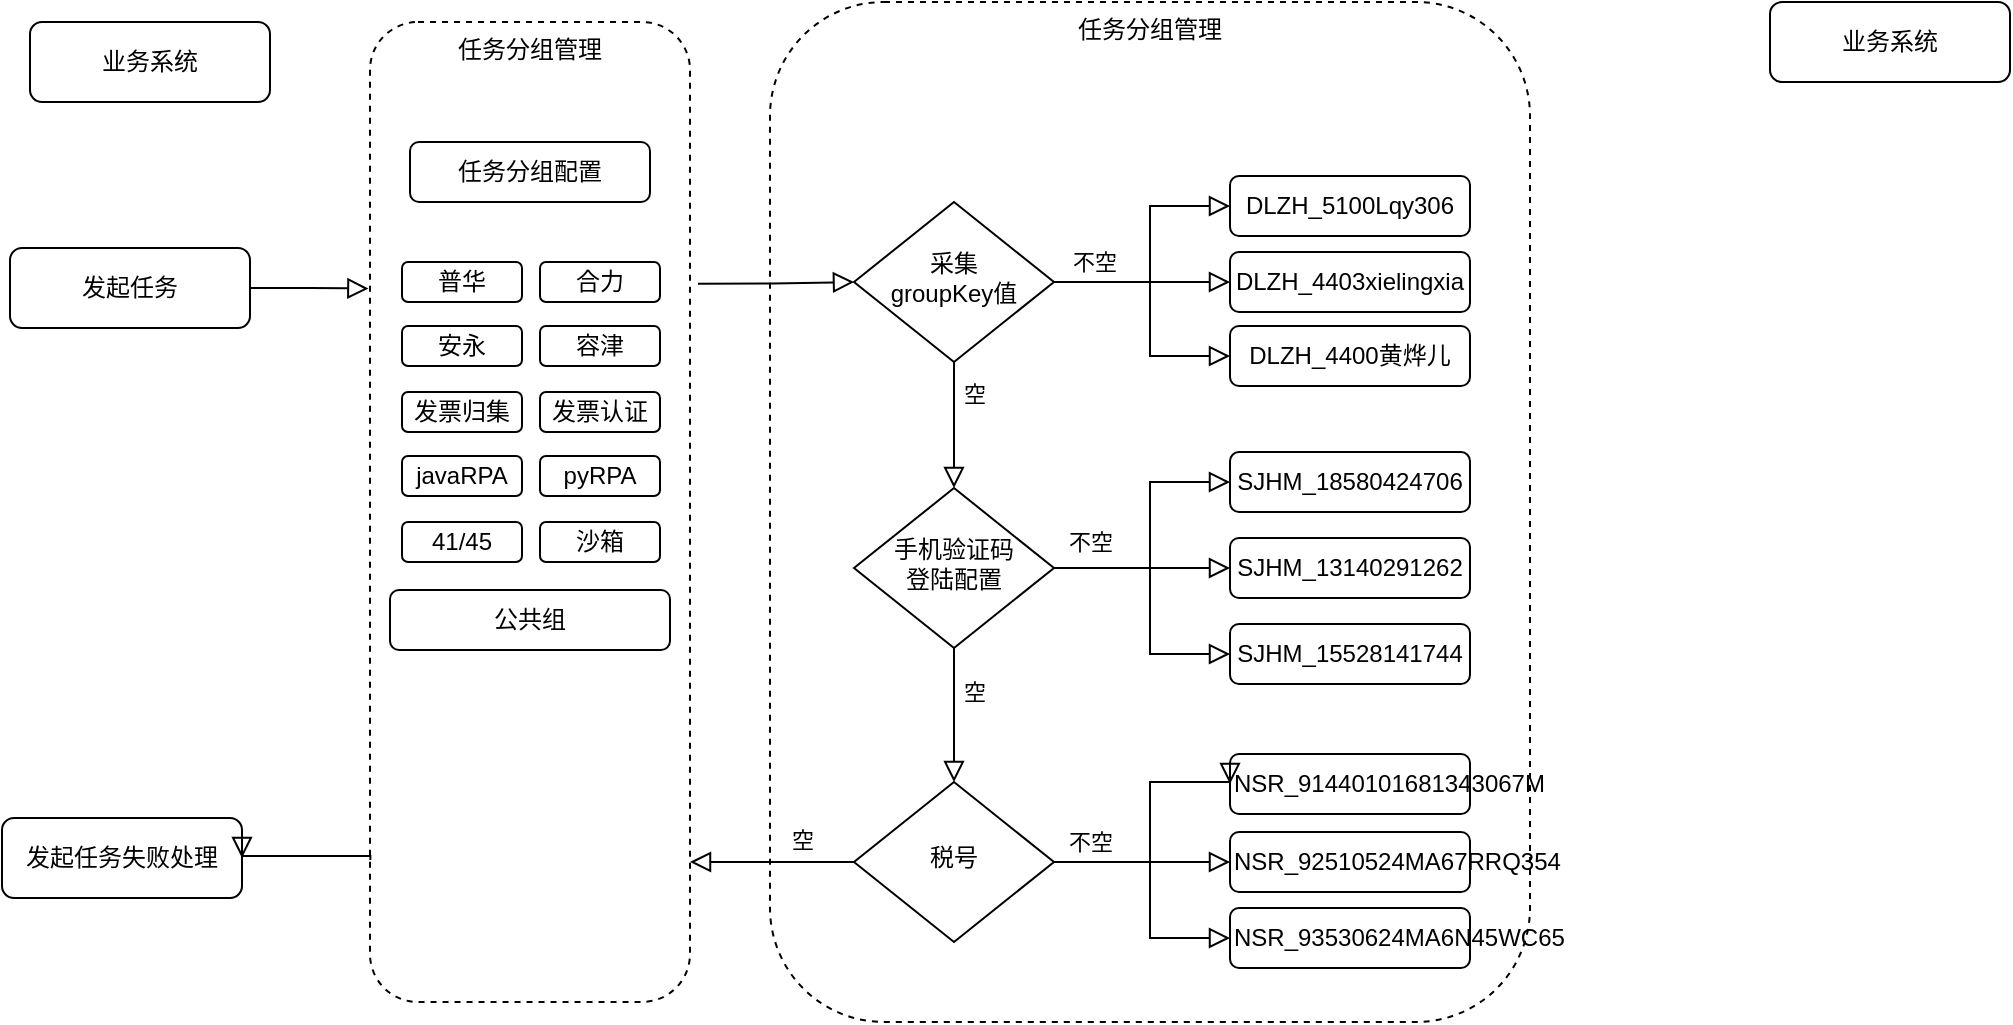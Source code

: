 <mxfile version="21.6.8" type="github">
  <diagram id="C5RBs43oDa-KdzZeNtuy" name="Page-1">
    <mxGraphModel dx="1500" dy="820" grid="1" gridSize="10" guides="1" tooltips="1" connect="1" arrows="1" fold="1" page="1" pageScale="1" pageWidth="827" pageHeight="1169" math="0" shadow="0">
      <root>
        <mxCell id="WIyWlLk6GJQsqaUBKTNV-0" />
        <mxCell id="WIyWlLk6GJQsqaUBKTNV-1" parent="WIyWlLk6GJQsqaUBKTNV-0" />
        <mxCell id="QMsv-DiaqINXNzL8N9ag-30" value="任务分组管理" style="rounded=1;whiteSpace=wrap;html=1;fontSize=12;glass=0;strokeWidth=1;shadow=0;dashed=1;verticalAlign=top;" vertex="1" parent="WIyWlLk6GJQsqaUBKTNV-1">
          <mxGeometry x="410" y="70" width="380" height="510" as="geometry" />
        </mxCell>
        <mxCell id="QMsv-DiaqINXNzL8N9ag-4" value="任务分组管理" style="rounded=1;whiteSpace=wrap;html=1;fontSize=12;glass=0;strokeWidth=1;shadow=0;dashed=1;verticalAlign=top;" vertex="1" parent="WIyWlLk6GJQsqaUBKTNV-1">
          <mxGeometry x="210" y="80" width="160" height="490" as="geometry" />
        </mxCell>
        <mxCell id="WIyWlLk6GJQsqaUBKTNV-2" value="" style="rounded=0;html=1;jettySize=auto;orthogonalLoop=1;fontSize=11;endArrow=block;endFill=0;endSize=8;strokeWidth=1;shadow=0;labelBackgroundColor=none;edgeStyle=orthogonalEdgeStyle;entryX=-0.005;entryY=0.272;entryDx=0;entryDy=0;entryPerimeter=0;exitX=1;exitY=0.5;exitDx=0;exitDy=0;" parent="WIyWlLk6GJQsqaUBKTNV-1" source="WIyWlLk6GJQsqaUBKTNV-3" target="QMsv-DiaqINXNzL8N9ag-4" edge="1">
          <mxGeometry relative="1" as="geometry">
            <mxPoint x="142" y="210" as="sourcePoint" />
            <mxPoint x="180" y="160" as="targetPoint" />
          </mxGeometry>
        </mxCell>
        <mxCell id="WIyWlLk6GJQsqaUBKTNV-3" value="发起任务" style="rounded=1;whiteSpace=wrap;html=1;fontSize=12;glass=0;strokeWidth=1;shadow=0;" parent="WIyWlLk6GJQsqaUBKTNV-1" vertex="1">
          <mxGeometry x="30" y="193" width="120" height="40" as="geometry" />
        </mxCell>
        <mxCell id="WIyWlLk6GJQsqaUBKTNV-4" value="空" style="rounded=0;html=1;jettySize=auto;orthogonalLoop=1;fontSize=11;endArrow=block;endFill=0;endSize=8;strokeWidth=1;shadow=0;labelBackgroundColor=none;edgeStyle=orthogonalEdgeStyle;" parent="WIyWlLk6GJQsqaUBKTNV-1" source="WIyWlLk6GJQsqaUBKTNV-6" target="WIyWlLk6GJQsqaUBKTNV-10" edge="1">
          <mxGeometry x="-0.5" y="10" relative="1" as="geometry">
            <mxPoint as="offset" />
          </mxGeometry>
        </mxCell>
        <mxCell id="WIyWlLk6GJQsqaUBKTNV-5" value="" style="edgeStyle=orthogonalEdgeStyle;rounded=0;html=1;jettySize=auto;orthogonalLoop=1;fontSize=11;endArrow=block;endFill=0;endSize=8;strokeWidth=1;shadow=0;labelBackgroundColor=none;entryX=0;entryY=0.5;entryDx=0;entryDy=0;exitX=1;exitY=0.5;exitDx=0;exitDy=0;" parent="WIyWlLk6GJQsqaUBKTNV-1" source="WIyWlLk6GJQsqaUBKTNV-6" target="QMsv-DiaqINXNzL8N9ag-31" edge="1">
          <mxGeometry x="0.362" y="-16" relative="1" as="geometry">
            <mxPoint x="-16" y="-16" as="offset" />
            <Array as="points">
              <mxPoint x="600" y="210" />
              <mxPoint x="600" y="172" />
            </Array>
          </mxGeometry>
        </mxCell>
        <mxCell id="WIyWlLk6GJQsqaUBKTNV-6" value="采集&lt;br&gt;groupKey值" style="rhombus;whiteSpace=wrap;html=1;shadow=0;fontFamily=Helvetica;fontSize=12;align=center;strokeWidth=1;spacing=6;spacingTop=-4;" parent="WIyWlLk6GJQsqaUBKTNV-1" vertex="1">
          <mxGeometry x="452" y="170" width="100" height="80" as="geometry" />
        </mxCell>
        <mxCell id="WIyWlLk6GJQsqaUBKTNV-7" value="DLZH_4403xielingxia" style="rounded=1;whiteSpace=wrap;html=1;fontSize=12;glass=0;strokeWidth=1;shadow=0;" parent="WIyWlLk6GJQsqaUBKTNV-1" vertex="1">
          <mxGeometry x="640" y="195" width="120" height="30" as="geometry" />
        </mxCell>
        <mxCell id="WIyWlLk6GJQsqaUBKTNV-8" value="空" style="rounded=0;html=1;jettySize=auto;orthogonalLoop=1;fontSize=11;endArrow=block;endFill=0;endSize=8;strokeWidth=1;shadow=0;labelBackgroundColor=none;edgeStyle=orthogonalEdgeStyle;entryX=0.5;entryY=0;entryDx=0;entryDy=0;" parent="WIyWlLk6GJQsqaUBKTNV-1" source="WIyWlLk6GJQsqaUBKTNV-10" target="QMsv-DiaqINXNzL8N9ag-1" edge="1">
          <mxGeometry x="-0.36" y="10" relative="1" as="geometry">
            <mxPoint as="offset" />
          </mxGeometry>
        </mxCell>
        <mxCell id="WIyWlLk6GJQsqaUBKTNV-9" value="不空" style="edgeStyle=orthogonalEdgeStyle;rounded=0;html=1;jettySize=auto;orthogonalLoop=1;fontSize=11;endArrow=block;endFill=0;endSize=8;strokeWidth=1;shadow=0;labelBackgroundColor=none;" parent="WIyWlLk6GJQsqaUBKTNV-1" source="WIyWlLk6GJQsqaUBKTNV-10" target="WIyWlLk6GJQsqaUBKTNV-12" edge="1">
          <mxGeometry x="-0.591" y="13" relative="1" as="geometry">
            <mxPoint as="offset" />
          </mxGeometry>
        </mxCell>
        <mxCell id="WIyWlLk6GJQsqaUBKTNV-10" value="手机验证码&lt;br&gt;登陆配置" style="rhombus;whiteSpace=wrap;html=1;shadow=0;fontFamily=Helvetica;fontSize=12;align=center;strokeWidth=1;spacing=6;spacingTop=-4;" parent="WIyWlLk6GJQsqaUBKTNV-1" vertex="1">
          <mxGeometry x="452" y="313" width="100" height="80" as="geometry" />
        </mxCell>
        <mxCell id="WIyWlLk6GJQsqaUBKTNV-11" value="发起任务失败处理" style="rounded=1;whiteSpace=wrap;html=1;fontSize=12;glass=0;strokeWidth=1;shadow=0;" parent="WIyWlLk6GJQsqaUBKTNV-1" vertex="1">
          <mxGeometry x="26" y="478" width="120" height="40" as="geometry" />
        </mxCell>
        <mxCell id="WIyWlLk6GJQsqaUBKTNV-12" value="SJHM_13140291262" style="rounded=1;whiteSpace=wrap;html=1;fontSize=12;glass=0;strokeWidth=1;shadow=0;" parent="WIyWlLk6GJQsqaUBKTNV-1" vertex="1">
          <mxGeometry x="640" y="338" width="120" height="30" as="geometry" />
        </mxCell>
        <mxCell id="QMsv-DiaqINXNzL8N9ag-0" value="不空" style="edgeStyle=orthogonalEdgeStyle;rounded=0;html=1;jettySize=auto;orthogonalLoop=1;fontSize=11;endArrow=block;endFill=0;endSize=8;strokeWidth=1;shadow=0;labelBackgroundColor=none;exitX=1;exitY=0.5;exitDx=0;exitDy=0;" edge="1" parent="WIyWlLk6GJQsqaUBKTNV-1" source="QMsv-DiaqINXNzL8N9ag-1" target="QMsv-DiaqINXNzL8N9ag-2">
          <mxGeometry x="-0.591" y="10" relative="1" as="geometry">
            <mxPoint as="offset" />
            <mxPoint x="552" y="518" as="sourcePoint" />
          </mxGeometry>
        </mxCell>
        <mxCell id="QMsv-DiaqINXNzL8N9ag-1" value="税号" style="rhombus;whiteSpace=wrap;html=1;shadow=0;fontFamily=Helvetica;fontSize=12;align=center;strokeWidth=1;spacing=6;spacingTop=-4;" vertex="1" parent="WIyWlLk6GJQsqaUBKTNV-1">
          <mxGeometry x="452" y="460" width="100" height="80" as="geometry" />
        </mxCell>
        <mxCell id="QMsv-DiaqINXNzL8N9ag-2" value="NSR_92510524MA67RRQ354" style="rounded=1;whiteSpace=wrap;html=1;fontSize=12;glass=0;strokeWidth=1;shadow=0;align=left;" vertex="1" parent="WIyWlLk6GJQsqaUBKTNV-1">
          <mxGeometry x="640" y="485" width="120" height="30" as="geometry" />
        </mxCell>
        <mxCell id="QMsv-DiaqINXNzL8N9ag-3" value="空" style="rounded=0;html=1;jettySize=auto;orthogonalLoop=1;fontSize=11;endArrow=block;endFill=0;endSize=8;strokeWidth=1;shadow=0;labelBackgroundColor=none;edgeStyle=orthogonalEdgeStyle;exitX=0;exitY=0.5;exitDx=0;exitDy=0;" edge="1" parent="WIyWlLk6GJQsqaUBKTNV-1" source="QMsv-DiaqINXNzL8N9ag-1">
          <mxGeometry x="-0.355" y="-11" relative="1" as="geometry">
            <mxPoint as="offset" />
            <mxPoint x="294" y="558" as="sourcePoint" />
            <mxPoint x="370" y="500" as="targetPoint" />
          </mxGeometry>
        </mxCell>
        <mxCell id="QMsv-DiaqINXNzL8N9ag-5" value="任务分组配置" style="rounded=1;whiteSpace=wrap;html=1;fontSize=12;glass=0;strokeWidth=1;shadow=0;" vertex="1" parent="WIyWlLk6GJQsqaUBKTNV-1">
          <mxGeometry x="230" y="140" width="120" height="30" as="geometry" />
        </mxCell>
        <mxCell id="QMsv-DiaqINXNzL8N9ag-8" value="业务系统" style="rounded=1;whiteSpace=wrap;html=1;fontSize=12;glass=0;strokeWidth=1;shadow=0;" vertex="1" parent="WIyWlLk6GJQsqaUBKTNV-1">
          <mxGeometry x="40" y="80" width="120" height="40" as="geometry" />
        </mxCell>
        <mxCell id="QMsv-DiaqINXNzL8N9ag-9" value="业务系统" style="rounded=1;whiteSpace=wrap;html=1;fontSize=12;glass=0;strokeWidth=1;shadow=0;" vertex="1" parent="WIyWlLk6GJQsqaUBKTNV-1">
          <mxGeometry x="910" y="70" width="120" height="40" as="geometry" />
        </mxCell>
        <mxCell id="QMsv-DiaqINXNzL8N9ag-10" value="" style="rounded=0;html=1;jettySize=auto;orthogonalLoop=1;fontSize=11;endArrow=block;endFill=0;endSize=8;strokeWidth=1;shadow=0;labelBackgroundColor=none;edgeStyle=orthogonalEdgeStyle;entryX=0;entryY=0.5;entryDx=0;entryDy=0;exitX=1.025;exitY=0.267;exitDx=0;exitDy=0;exitPerimeter=0;" edge="1" parent="WIyWlLk6GJQsqaUBKTNV-1" source="QMsv-DiaqINXNzL8N9ag-4" target="WIyWlLk6GJQsqaUBKTNV-6">
          <mxGeometry relative="1" as="geometry">
            <mxPoint x="430" y="220" as="sourcePoint" />
            <mxPoint x="219.5" y="220" as="targetPoint" />
          </mxGeometry>
        </mxCell>
        <mxCell id="QMsv-DiaqINXNzL8N9ag-11" value="公共组" style="rounded=1;whiteSpace=wrap;html=1;fontSize=12;glass=0;strokeWidth=1;shadow=0;" vertex="1" parent="WIyWlLk6GJQsqaUBKTNV-1">
          <mxGeometry x="220" y="364" width="140" height="30" as="geometry" />
        </mxCell>
        <mxCell id="QMsv-DiaqINXNzL8N9ag-12" value="普华" style="rounded=1;whiteSpace=wrap;html=1;fontSize=12;glass=0;strokeWidth=1;shadow=0;aspect=fixed;" vertex="1" parent="WIyWlLk6GJQsqaUBKTNV-1">
          <mxGeometry x="226" y="199.99" width="60" height="20.02" as="geometry" />
        </mxCell>
        <mxCell id="QMsv-DiaqINXNzL8N9ag-15" value="安永" style="rounded=1;whiteSpace=wrap;html=1;fontSize=12;glass=0;strokeWidth=1;shadow=0;aspect=fixed;" vertex="1" parent="WIyWlLk6GJQsqaUBKTNV-1">
          <mxGeometry x="226" y="232" width="60" height="20.02" as="geometry" />
        </mxCell>
        <mxCell id="QMsv-DiaqINXNzL8N9ag-16" value="合力" style="rounded=1;whiteSpace=wrap;html=1;fontSize=12;glass=0;strokeWidth=1;shadow=0;aspect=fixed;" vertex="1" parent="WIyWlLk6GJQsqaUBKTNV-1">
          <mxGeometry x="295" y="199.99" width="60" height="20.02" as="geometry" />
        </mxCell>
        <mxCell id="QMsv-DiaqINXNzL8N9ag-17" value="容津" style="rounded=1;whiteSpace=wrap;html=1;fontSize=12;glass=0;strokeWidth=1;shadow=0;aspect=fixed;" vertex="1" parent="WIyWlLk6GJQsqaUBKTNV-1">
          <mxGeometry x="295" y="232" width="60" height="20.02" as="geometry" />
        </mxCell>
        <mxCell id="QMsv-DiaqINXNzL8N9ag-18" value="javaRPA" style="rounded=1;whiteSpace=wrap;html=1;fontSize=12;glass=0;strokeWidth=1;shadow=0;aspect=fixed;" vertex="1" parent="WIyWlLk6GJQsqaUBKTNV-1">
          <mxGeometry x="226" y="297" width="60" height="20.02" as="geometry" />
        </mxCell>
        <mxCell id="QMsv-DiaqINXNzL8N9ag-19" value="pyRPA" style="rounded=1;whiteSpace=wrap;html=1;fontSize=12;glass=0;strokeWidth=1;shadow=0;aspect=fixed;" vertex="1" parent="WIyWlLk6GJQsqaUBKTNV-1">
          <mxGeometry x="295" y="297" width="60" height="20.02" as="geometry" />
        </mxCell>
        <mxCell id="QMsv-DiaqINXNzL8N9ag-20" value="发票归集" style="rounded=1;whiteSpace=wrap;html=1;fontSize=12;glass=0;strokeWidth=1;shadow=0;aspect=fixed;" vertex="1" parent="WIyWlLk6GJQsqaUBKTNV-1">
          <mxGeometry x="226" y="265" width="60" height="20.02" as="geometry" />
        </mxCell>
        <mxCell id="QMsv-DiaqINXNzL8N9ag-21" value="41/45" style="rounded=1;whiteSpace=wrap;html=1;fontSize=12;glass=0;strokeWidth=1;shadow=0;aspect=fixed;" vertex="1" parent="WIyWlLk6GJQsqaUBKTNV-1">
          <mxGeometry x="226" y="330.0" width="60" height="20.02" as="geometry" />
        </mxCell>
        <mxCell id="QMsv-DiaqINXNzL8N9ag-22" value="沙箱" style="rounded=1;whiteSpace=wrap;html=1;fontSize=12;glass=0;strokeWidth=1;shadow=0;aspect=fixed;" vertex="1" parent="WIyWlLk6GJQsqaUBKTNV-1">
          <mxGeometry x="295" y="330.0" width="60" height="20.02" as="geometry" />
        </mxCell>
        <mxCell id="QMsv-DiaqINXNzL8N9ag-24" value="发票认证" style="rounded=1;whiteSpace=wrap;html=1;fontSize=12;glass=0;strokeWidth=1;shadow=0;aspect=fixed;" vertex="1" parent="WIyWlLk6GJQsqaUBKTNV-1">
          <mxGeometry x="295" y="265" width="60" height="20.02" as="geometry" />
        </mxCell>
        <mxCell id="QMsv-DiaqINXNzL8N9ag-29" value="" style="rounded=0;html=1;jettySize=auto;orthogonalLoop=1;fontSize=11;endArrow=block;endFill=0;endSize=8;strokeWidth=1;shadow=0;labelBackgroundColor=none;edgeStyle=orthogonalEdgeStyle;entryX=1;entryY=0.5;entryDx=0;entryDy=0;exitX=0.001;exitY=0.855;exitDx=0;exitDy=0;exitPerimeter=0;" edge="1" parent="WIyWlLk6GJQsqaUBKTNV-1" source="QMsv-DiaqINXNzL8N9ag-4" target="WIyWlLk6GJQsqaUBKTNV-11">
          <mxGeometry x="-0.355" y="-11" relative="1" as="geometry">
            <mxPoint as="offset" />
            <mxPoint x="209.36" y="531.52" as="sourcePoint" />
            <mxPoint x="100" y="533" as="targetPoint" />
            <Array as="points">
              <mxPoint x="210" y="497" />
            </Array>
          </mxGeometry>
        </mxCell>
        <mxCell id="QMsv-DiaqINXNzL8N9ag-31" value="DLZH_5100Lqy306" style="rounded=1;whiteSpace=wrap;html=1;fontSize=12;glass=0;strokeWidth=1;shadow=0;" vertex="1" parent="WIyWlLk6GJQsqaUBKTNV-1">
          <mxGeometry x="640" y="157" width="120" height="30" as="geometry" />
        </mxCell>
        <mxCell id="QMsv-DiaqINXNzL8N9ag-32" value="DLZH_4400黄烨儿" style="rounded=1;whiteSpace=wrap;html=1;fontSize=12;glass=0;strokeWidth=1;shadow=0;" vertex="1" parent="WIyWlLk6GJQsqaUBKTNV-1">
          <mxGeometry x="640" y="232" width="120" height="30" as="geometry" />
        </mxCell>
        <mxCell id="QMsv-DiaqINXNzL8N9ag-34" value="不空" style="edgeStyle=orthogonalEdgeStyle;rounded=0;html=1;jettySize=auto;orthogonalLoop=1;fontSize=11;endArrow=block;endFill=0;endSize=8;strokeWidth=1;shadow=0;labelBackgroundColor=none;entryX=0;entryY=0.5;entryDx=0;entryDy=0;exitX=1;exitY=0.5;exitDx=0;exitDy=0;" edge="1" parent="WIyWlLk6GJQsqaUBKTNV-1" source="WIyWlLk6GJQsqaUBKTNV-6" target="WIyWlLk6GJQsqaUBKTNV-7">
          <mxGeometry x="-0.544" y="10" relative="1" as="geometry">
            <mxPoint as="offset" />
            <mxPoint x="562" y="220" as="sourcePoint" />
            <mxPoint x="650" y="170" as="targetPoint" />
          </mxGeometry>
        </mxCell>
        <mxCell id="QMsv-DiaqINXNzL8N9ag-35" value="" style="edgeStyle=orthogonalEdgeStyle;rounded=0;html=1;jettySize=auto;orthogonalLoop=1;fontSize=11;endArrow=block;endFill=0;endSize=8;strokeWidth=1;shadow=0;labelBackgroundColor=none;exitX=1;exitY=0.5;exitDx=0;exitDy=0;entryX=0;entryY=0.5;entryDx=0;entryDy=0;" edge="1" parent="WIyWlLk6GJQsqaUBKTNV-1" source="WIyWlLk6GJQsqaUBKTNV-6" target="QMsv-DiaqINXNzL8N9ag-32">
          <mxGeometry y="10" relative="1" as="geometry">
            <mxPoint as="offset" />
            <mxPoint x="562" y="220" as="sourcePoint" />
            <mxPoint x="641" y="220" as="targetPoint" />
            <Array as="points">
              <mxPoint x="600" y="210" />
              <mxPoint x="600" y="247" />
            </Array>
          </mxGeometry>
        </mxCell>
        <mxCell id="QMsv-DiaqINXNzL8N9ag-36" value="SJHM_15528141744" style="rounded=1;whiteSpace=wrap;html=1;fontSize=12;glass=0;strokeWidth=1;shadow=0;" vertex="1" parent="WIyWlLk6GJQsqaUBKTNV-1">
          <mxGeometry x="640" y="381" width="120" height="30" as="geometry" />
        </mxCell>
        <mxCell id="QMsv-DiaqINXNzL8N9ag-37" value="SJHM_18580424706" style="rounded=1;whiteSpace=wrap;html=1;fontSize=12;glass=0;strokeWidth=1;shadow=0;" vertex="1" parent="WIyWlLk6GJQsqaUBKTNV-1">
          <mxGeometry x="640" y="295.02" width="120" height="30" as="geometry" />
        </mxCell>
        <mxCell id="QMsv-DiaqINXNzL8N9ag-38" value="" style="edgeStyle=orthogonalEdgeStyle;rounded=0;html=1;jettySize=auto;orthogonalLoop=1;fontSize=11;endArrow=block;endFill=0;endSize=8;strokeWidth=1;shadow=0;labelBackgroundColor=none;exitX=1;exitY=0.5;exitDx=0;exitDy=0;" edge="1" parent="WIyWlLk6GJQsqaUBKTNV-1" source="WIyWlLk6GJQsqaUBKTNV-10" target="QMsv-DiaqINXNzL8N9ag-37">
          <mxGeometry y="10" relative="1" as="geometry">
            <mxPoint as="offset" />
            <mxPoint x="562" y="211" as="sourcePoint" />
            <mxPoint x="650" y="261" as="targetPoint" />
            <Array as="points">
              <mxPoint x="600" y="353" />
              <mxPoint x="600" y="310" />
            </Array>
          </mxGeometry>
        </mxCell>
        <mxCell id="QMsv-DiaqINXNzL8N9ag-39" value="" style="edgeStyle=orthogonalEdgeStyle;rounded=0;html=1;jettySize=auto;orthogonalLoop=1;fontSize=11;endArrow=block;endFill=0;endSize=8;strokeWidth=1;shadow=0;labelBackgroundColor=none;exitX=1;exitY=0.5;exitDx=0;exitDy=0;entryX=0;entryY=0.5;entryDx=0;entryDy=0;" edge="1" parent="WIyWlLk6GJQsqaUBKTNV-1" source="WIyWlLk6GJQsqaUBKTNV-10" target="QMsv-DiaqINXNzL8N9ag-36">
          <mxGeometry y="10" relative="1" as="geometry">
            <mxPoint as="offset" />
            <mxPoint x="562" y="364" as="sourcePoint" />
            <mxPoint x="520" y="651" as="targetPoint" />
            <Array as="points">
              <mxPoint x="600" y="353" />
              <mxPoint x="600" y="396" />
            </Array>
          </mxGeometry>
        </mxCell>
        <mxCell id="QMsv-DiaqINXNzL8N9ag-40" value="NSR_93530624MA6N45WC65" style="rounded=1;whiteSpace=wrap;html=1;fontSize=12;glass=0;strokeWidth=1;shadow=0;align=left;" vertex="1" parent="WIyWlLk6GJQsqaUBKTNV-1">
          <mxGeometry x="640" y="523" width="120" height="30" as="geometry" />
        </mxCell>
        <mxCell id="QMsv-DiaqINXNzL8N9ag-41" value="NSR_91440101681343067M" style="rounded=1;whiteSpace=wrap;html=1;fontSize=12;glass=0;strokeWidth=1;shadow=0;align=left;" vertex="1" parent="WIyWlLk6GJQsqaUBKTNV-1">
          <mxGeometry x="640" y="446" width="120" height="30" as="geometry" />
        </mxCell>
        <mxCell id="QMsv-DiaqINXNzL8N9ag-42" value="" style="edgeStyle=orthogonalEdgeStyle;rounded=0;html=1;jettySize=auto;orthogonalLoop=1;fontSize=11;endArrow=block;endFill=0;endSize=8;strokeWidth=1;shadow=0;labelBackgroundColor=none;exitX=1;exitY=0.5;exitDx=0;exitDy=0;entryX=0;entryY=0.5;entryDx=0;entryDy=0;" edge="1" parent="WIyWlLk6GJQsqaUBKTNV-1" source="QMsv-DiaqINXNzL8N9ag-1" target="QMsv-DiaqINXNzL8N9ag-41">
          <mxGeometry y="10" relative="1" as="geometry">
            <mxPoint as="offset" />
            <mxPoint x="562" y="363" as="sourcePoint" />
            <mxPoint x="650" y="406" as="targetPoint" />
            <Array as="points">
              <mxPoint x="600" y="500" />
              <mxPoint x="600" y="460" />
              <mxPoint x="640" y="460" />
            </Array>
          </mxGeometry>
        </mxCell>
        <mxCell id="QMsv-DiaqINXNzL8N9ag-43" value="" style="edgeStyle=orthogonalEdgeStyle;rounded=0;html=1;jettySize=auto;orthogonalLoop=1;fontSize=11;endArrow=block;endFill=0;endSize=8;strokeWidth=1;shadow=0;labelBackgroundColor=none;exitX=1;exitY=0.5;exitDx=0;exitDy=0;entryX=0;entryY=0.5;entryDx=0;entryDy=0;" edge="1" parent="WIyWlLk6GJQsqaUBKTNV-1" source="QMsv-DiaqINXNzL8N9ag-1" target="QMsv-DiaqINXNzL8N9ag-40">
          <mxGeometry y="10" relative="1" as="geometry">
            <mxPoint as="offset" />
            <mxPoint x="562" y="510" as="sourcePoint" />
            <mxPoint x="650" y="471" as="targetPoint" />
            <Array as="points">
              <mxPoint x="600" y="500" />
              <mxPoint x="600" y="538" />
            </Array>
          </mxGeometry>
        </mxCell>
      </root>
    </mxGraphModel>
  </diagram>
</mxfile>
